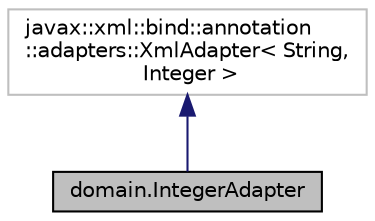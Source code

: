 digraph "domain.IntegerAdapter"
{
 // LATEX_PDF_SIZE
  edge [fontname="Helvetica",fontsize="10",labelfontname="Helvetica",labelfontsize="10"];
  node [fontname="Helvetica",fontsize="10",shape=record];
  Node0 [label="domain.IntegerAdapter",height=0.2,width=0.4,color="black", fillcolor="grey75", style="filled", fontcolor="black",tooltip=" "];
  Node1 -> Node0 [dir="back",color="midnightblue",fontsize="10",style="solid"];
  Node1 [label="javax::xml::bind::annotation\l::adapters::XmlAdapter\< String,\l Integer \>",height=0.2,width=0.4,color="grey75", fillcolor="white", style="filled",tooltip=" "];
}
